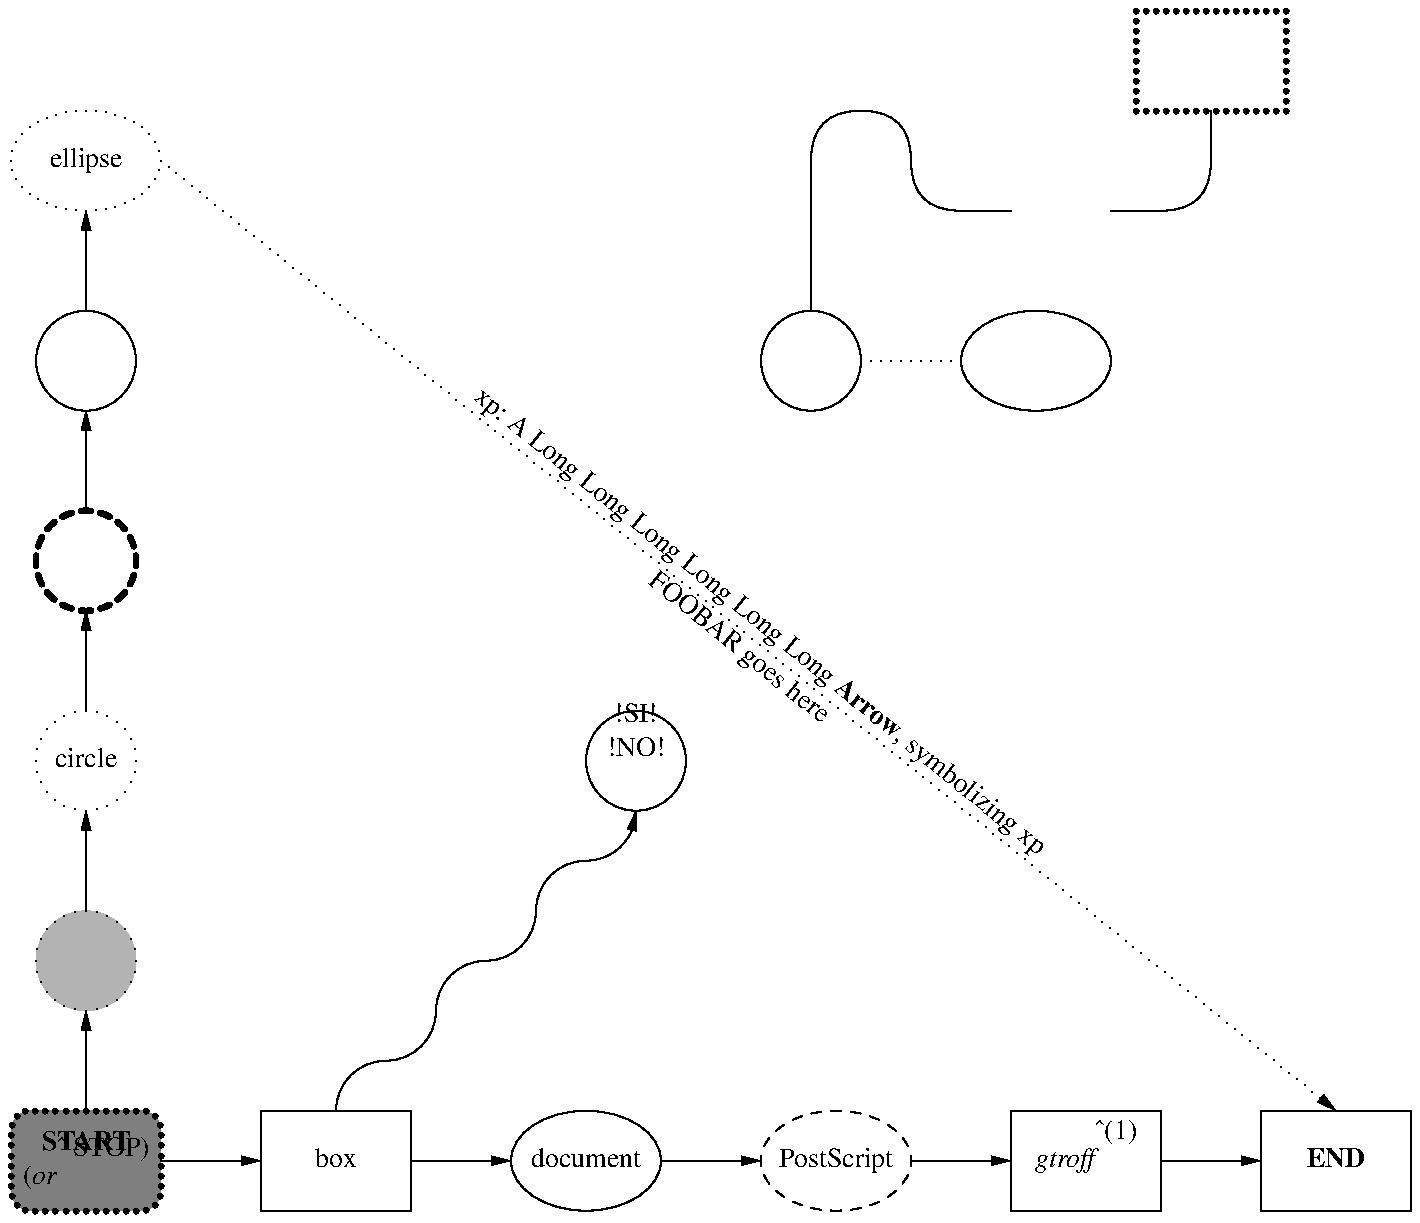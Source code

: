 .PS
scale=1
A: box filled dotted rad .1 thickness 2 "\fBSTART\fP" "(\fIor\fP\r^ STOP)";
arrow; D: box "box"; arrow ; ellipse "document"; arrow; ellipse "PostScript" dashed; arrow; box "\fIgtroff\fP\r^(1)"; arrow; 
B: box "\fBEND\fP";
up
arrow from A.t
circle filled 0.3 dotted; arrow; circle "circle" dotted; arrow; circle dashed thickness 2; arrow; circle; arrow; 
C: ellipse "ellipse" dotted
arrow from C.r to B.t "x\sp2\ep: A Long Long Long Long Long Long \fBArrow\fP, symbolizing x\sp2\ep" "FOOBAR goes here" aligned dotted
up; arc cw from D.t; arc; arc cw; arc; arc cw; arc ->; circle "\r!SI!" "\r!NO!"
right; 
D: circle at (4,4); right; line dotted; ellipse; spline dashed from D.t up then up then right then down then right; move; spline right then up; box dotted thickness 2
.PE
